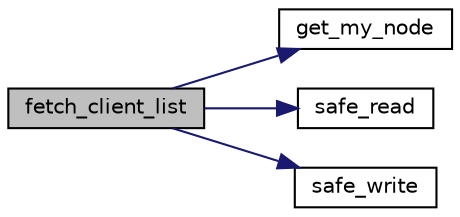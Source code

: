 digraph "fetch_client_list"
{
 // LATEX_PDF_SIZE
  edge [fontname="Helvetica",fontsize="10",labelfontname="Helvetica",labelfontsize="10"];
  node [fontname="Helvetica",fontsize="10",shape=record];
  rankdir="LR";
  Node1 [label="fetch_client_list",height=0.2,width=0.4,color="black", fillcolor="grey75", style="filled", fontcolor="black",tooltip="Merges my neighbours list with the one sent by 'neighbour_id'."];
  Node1 -> Node2 [color="midnightblue",fontsize="10",style="solid",fontname="Helvetica"];
  Node2 [label="get_my_node",height=0.2,width=0.4,color="black", fillcolor="white", style="filled",URL="$client_8h.html#a4ea1881daff49eeaf17c8600631e7cf0",tooltip="Get the my node object."];
  Node1 -> Node3 [color="midnightblue",fontsize="10",style="solid",fontname="Helvetica"];
  Node3 [label="safe_read",height=0.2,width=0.4,color="black", fillcolor="white", style="filled",URL="$safe_8h.html#a5cdb8f1fd0a2b177164e88074639a648",tooltip="Reads safely in a file descriptor until '\\r\\n\\r\\n'."];
  Node1 -> Node4 [color="midnightblue",fontsize="10",style="solid",fontname="Helvetica"];
  Node4 [label="safe_write",height=0.2,width=0.4,color="black", fillcolor="white", style="filled",URL="$safe_8h.html#a405edff38f586c79822927a3b981e504",tooltip="Writes safely to a file descriptor."];
}
